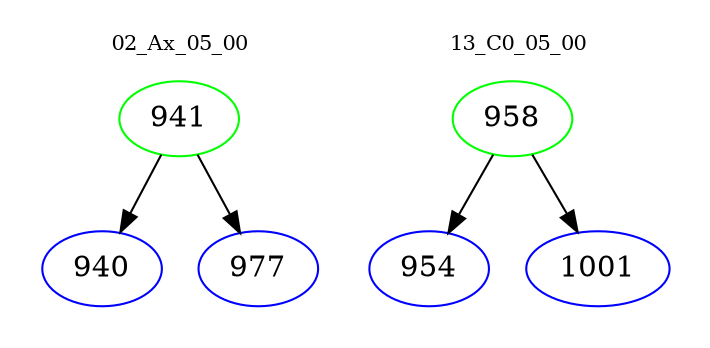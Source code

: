 digraph{
subgraph cluster_0 {
color = white
label = "02_Ax_05_00";
fontsize=10;
T0_941 [label="941", color="green"]
T0_941 -> T0_940 [color="black"]
T0_940 [label="940", color="blue"]
T0_941 -> T0_977 [color="black"]
T0_977 [label="977", color="blue"]
}
subgraph cluster_1 {
color = white
label = "13_C0_05_00";
fontsize=10;
T1_958 [label="958", color="green"]
T1_958 -> T1_954 [color="black"]
T1_954 [label="954", color="blue"]
T1_958 -> T1_1001 [color="black"]
T1_1001 [label="1001", color="blue"]
}
}
